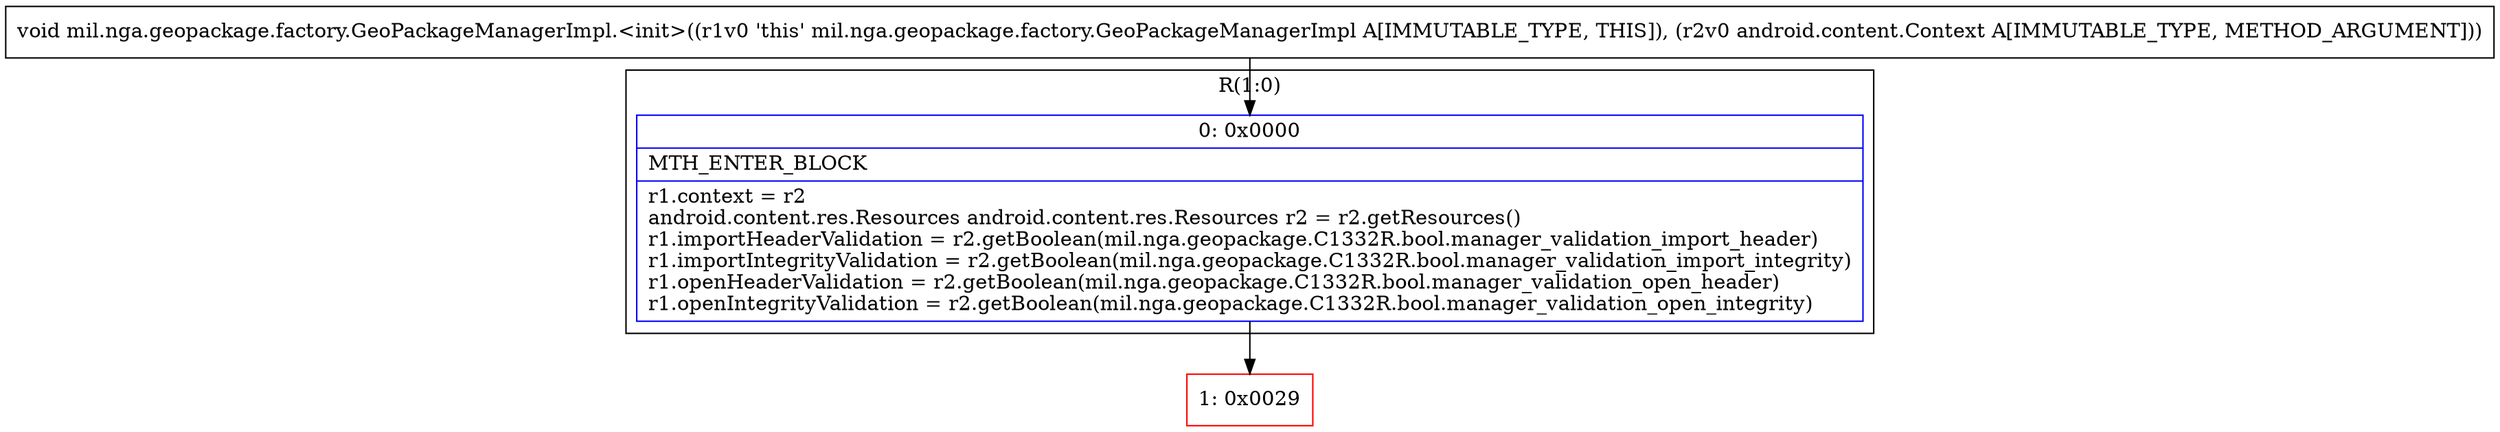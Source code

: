 digraph "CFG formil.nga.geopackage.factory.GeoPackageManagerImpl.\<init\>(Landroid\/content\/Context;)V" {
subgraph cluster_Region_544356201 {
label = "R(1:0)";
node [shape=record,color=blue];
Node_0 [shape=record,label="{0\:\ 0x0000|MTH_ENTER_BLOCK\l|r1.context = r2\landroid.content.res.Resources android.content.res.Resources r2 = r2.getResources()\lr1.importHeaderValidation = r2.getBoolean(mil.nga.geopackage.C1332R.bool.manager_validation_import_header)\lr1.importIntegrityValidation = r2.getBoolean(mil.nga.geopackage.C1332R.bool.manager_validation_import_integrity)\lr1.openHeaderValidation = r2.getBoolean(mil.nga.geopackage.C1332R.bool.manager_validation_open_header)\lr1.openIntegrityValidation = r2.getBoolean(mil.nga.geopackage.C1332R.bool.manager_validation_open_integrity)\l}"];
}
Node_1 [shape=record,color=red,label="{1\:\ 0x0029}"];
MethodNode[shape=record,label="{void mil.nga.geopackage.factory.GeoPackageManagerImpl.\<init\>((r1v0 'this' mil.nga.geopackage.factory.GeoPackageManagerImpl A[IMMUTABLE_TYPE, THIS]), (r2v0 android.content.Context A[IMMUTABLE_TYPE, METHOD_ARGUMENT])) }"];
MethodNode -> Node_0;
Node_0 -> Node_1;
}


